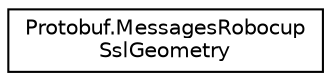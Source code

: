 digraph "Graphical Class Hierarchy"
{
 // INTERACTIVE_SVG=YES
  edge [fontname="Helvetica",fontsize="10",labelfontname="Helvetica",labelfontsize="10"];
  node [fontname="Helvetica",fontsize="10",shape=record];
  rankdir="LR";
  Node1 [label="Protobuf.MessagesRobocup\lSslGeometry",height=0.2,width=0.4,color="black", fillcolor="white", style="filled",URL="$d2/d1b/class_protobuf_1_1_messages_robocup_ssl_geometry.html"];
}
